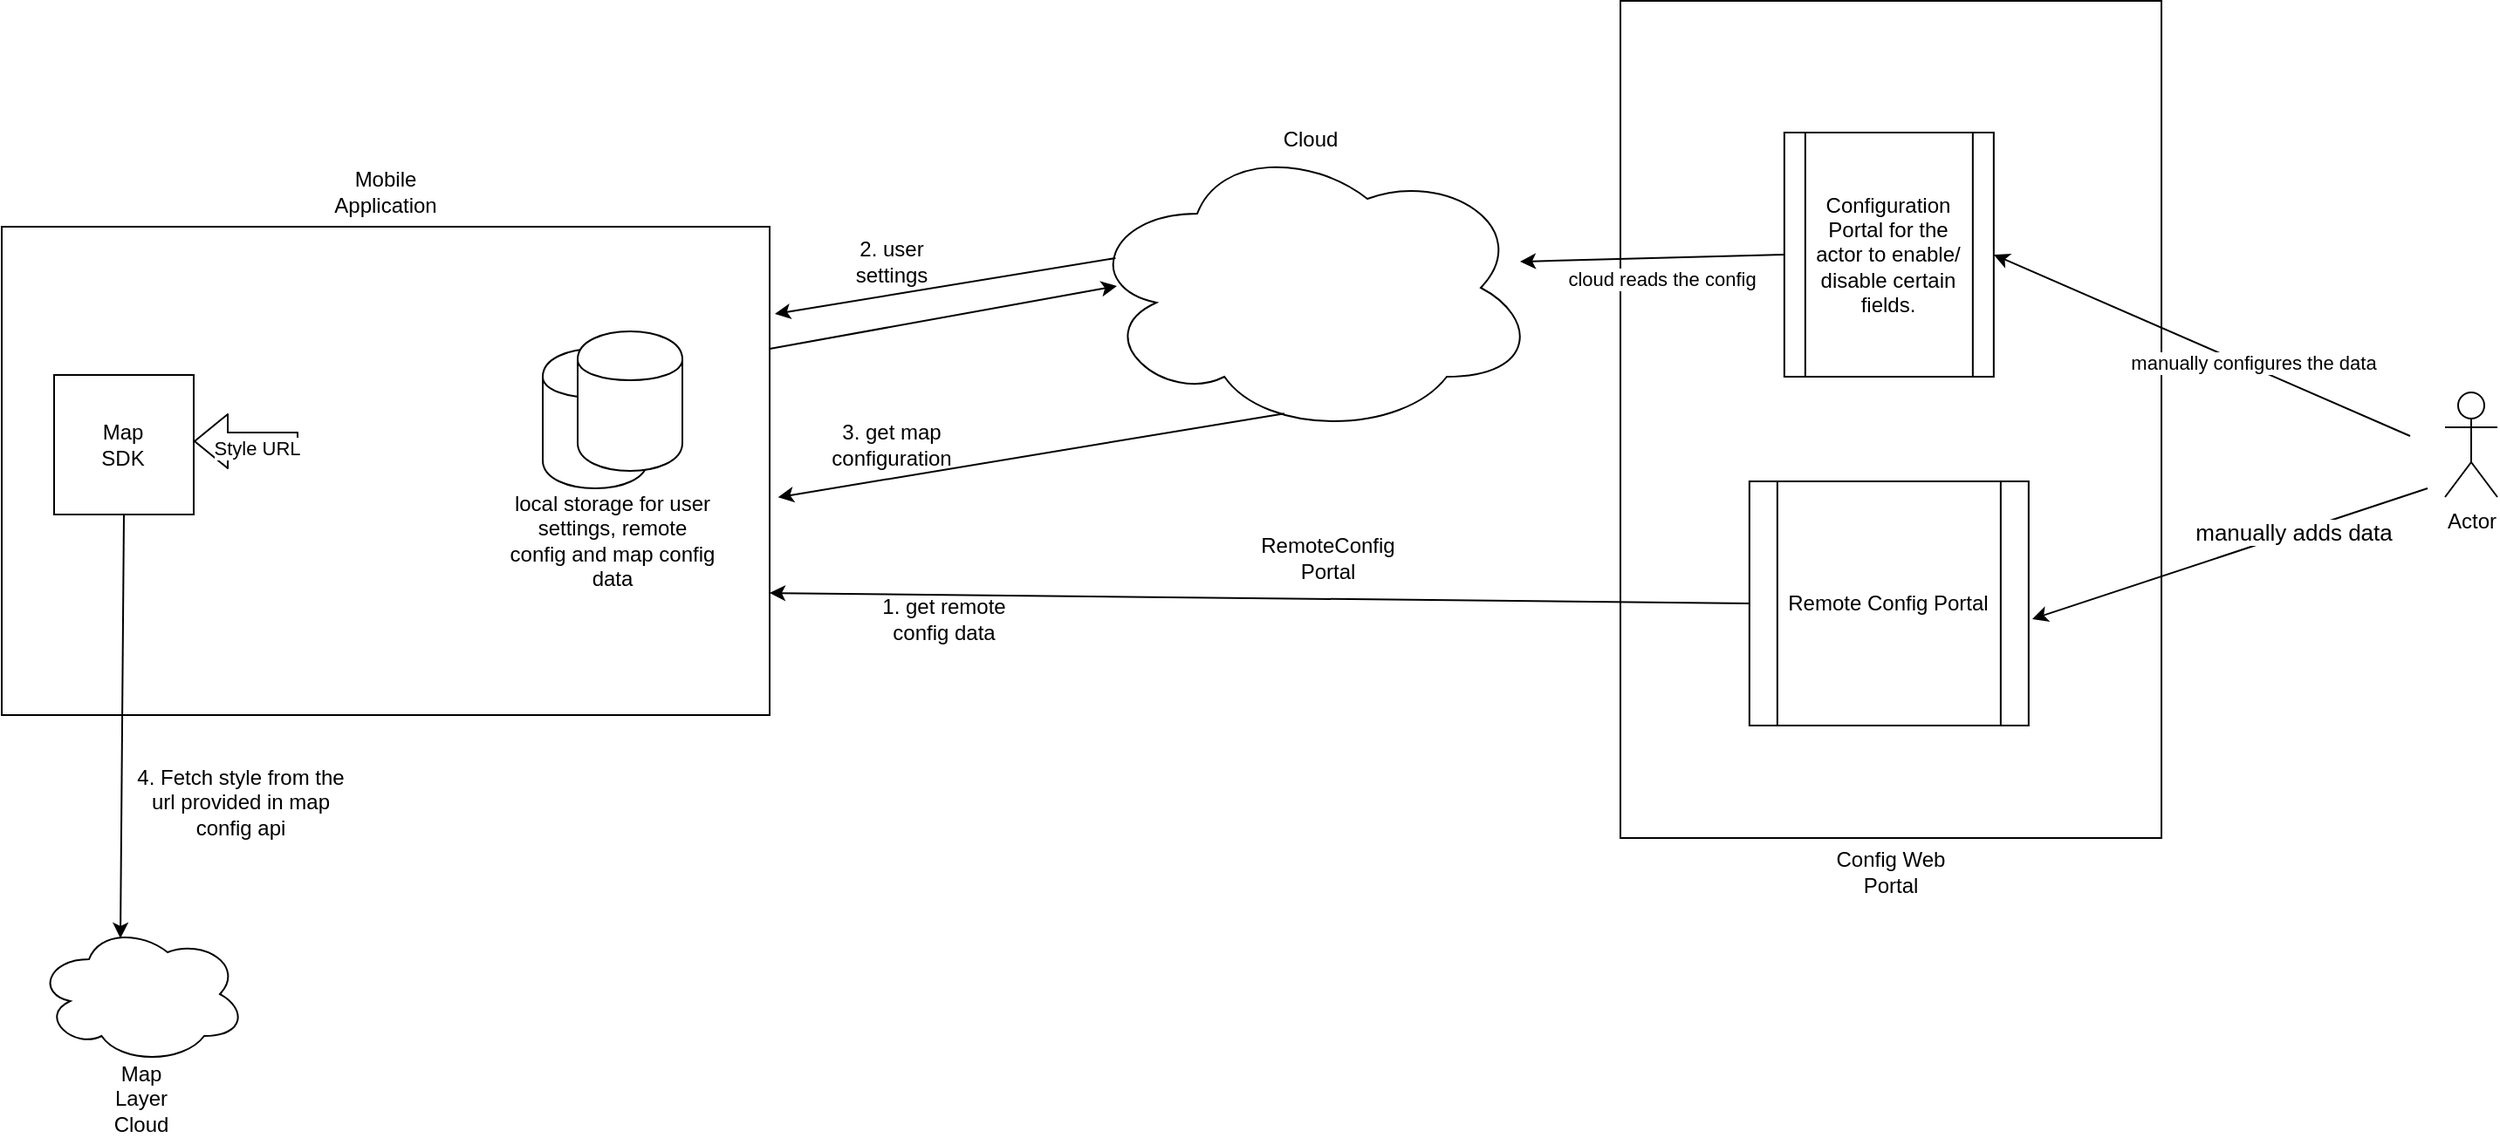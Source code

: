 <mxfile version="13.1.3" type="device"><diagram id="P6pRy0jTTcCRZcHw2tVJ" name="Page-1"><mxGraphModel dx="1123" dy="693" grid="1" gridSize="10" guides="1" tooltips="1" connect="1" arrows="1" fold="1" page="1" pageScale="1" pageWidth="827" pageHeight="1169" math="0" shadow="0"><root><mxCell id="0"/><mxCell id="1" parent="0"/><mxCell id="PumFEo-KJhVBUbOI1cc8-53" value="" style="rounded=0;whiteSpace=wrap;html=1;rotation=90;" vertex="1" parent="1"><mxGeometry x="1162.5" y="135.5" width="480" height="310" as="geometry"/></mxCell><mxCell id="PumFEo-KJhVBUbOI1cc8-8" value="" style="group" vertex="1" connectable="0" parent="1"><mxGeometry x="940" y="120" width="460" height="180" as="geometry"/></mxCell><mxCell id="PumFEo-KJhVBUbOI1cc8-2" value="" style="ellipse;shape=cloud;whiteSpace=wrap;html=1;" vertex="1" parent="PumFEo-KJhVBUbOI1cc8-8"><mxGeometry y="10" width="260" height="170" as="geometry"/></mxCell><mxCell id="PumFEo-KJhVBUbOI1cc8-5" value="Cloud" style="text;html=1;strokeColor=none;fillColor=none;align=center;verticalAlign=middle;whiteSpace=wrap;rounded=0;" vertex="1" parent="PumFEo-KJhVBUbOI1cc8-8"><mxGeometry x="110" width="40" height="20" as="geometry"/></mxCell><mxCell id="PumFEo-KJhVBUbOI1cc8-47" value="Configuration Portal for the actor to enable/ disable certain fields." style="shape=process;whiteSpace=wrap;html=1;backgroundOutline=1;" vertex="1" parent="PumFEo-KJhVBUbOI1cc8-8"><mxGeometry x="401.42" y="6" width="120" height="140" as="geometry"/></mxCell><mxCell id="PumFEo-KJhVBUbOI1cc8-49" value="" style="endArrow=classic;html=1;exitX=0;exitY=0.5;exitDx=0;exitDy=0;" edge="1" parent="PumFEo-KJhVBUbOI1cc8-8" source="PumFEo-KJhVBUbOI1cc8-47"><mxGeometry width="50" height="50" relative="1" as="geometry"><mxPoint x="330" y="80" as="sourcePoint"/><mxPoint x="250" y="80" as="targetPoint"/></mxGeometry></mxCell><mxCell id="PumFEo-KJhVBUbOI1cc8-51" value="cloud reads the config" style="edgeLabel;html=1;align=center;verticalAlign=middle;resizable=0;points=[];" vertex="1" connectable="0" parent="PumFEo-KJhVBUbOI1cc8-49"><mxGeometry x="0.228" y="-3" relative="1" as="geometry"><mxPoint x="21.96" y="14.53" as="offset"/></mxGeometry></mxCell><mxCell id="PumFEo-KJhVBUbOI1cc8-9" value="" style="group" vertex="1" connectable="0" parent="1"><mxGeometry x="1321.42" y="306" width="160" height="160" as="geometry"/></mxCell><mxCell id="PumFEo-KJhVBUbOI1cc8-3" value="Remote Config Portal" style="shape=process;whiteSpace=wrap;html=1;backgroundOutline=1;" vertex="1" parent="PumFEo-KJhVBUbOI1cc8-9"><mxGeometry y="20" width="160" height="140" as="geometry"/></mxCell><mxCell id="PumFEo-KJhVBUbOI1cc8-10" value="" style="endArrow=classic;html=1;exitX=0;exitY=0.5;exitDx=0;exitDy=0;entryX=1;entryY=0.75;entryDx=0;entryDy=0;" edge="1" parent="1" source="PumFEo-KJhVBUbOI1cc8-3" target="PumFEo-KJhVBUbOI1cc8-1"><mxGeometry width="50" height="50" relative="1" as="geometry"><mxPoint x="660" y="310" as="sourcePoint"/><mxPoint x="710" y="260" as="targetPoint"/></mxGeometry></mxCell><mxCell id="PumFEo-KJhVBUbOI1cc8-11" value="Actor" style="shape=umlActor;verticalLabelPosition=bottom;labelBackgroundColor=#ffffff;verticalAlign=top;html=1;outlineConnect=0;" vertex="1" parent="1"><mxGeometry x="1720" y="275" width="30" height="60" as="geometry"/></mxCell><mxCell id="PumFEo-KJhVBUbOI1cc8-16" value="1. get remote config data" style="text;html=1;strokeColor=none;fillColor=none;align=center;verticalAlign=middle;whiteSpace=wrap;rounded=0;" vertex="1" parent="1"><mxGeometry x="820" y="390" width="80" height="30" as="geometry"/></mxCell><mxCell id="PumFEo-KJhVBUbOI1cc8-17" value="" style="endArrow=classic;html=1;exitX=0.07;exitY=0.4;exitDx=0;exitDy=0;exitPerimeter=0;" edge="1" parent="1" source="PumFEo-KJhVBUbOI1cc8-2"><mxGeometry width="50" height="50" relative="1" as="geometry"><mxPoint x="850" y="270" as="sourcePoint"/><mxPoint x="763" y="230" as="targetPoint"/></mxGeometry></mxCell><mxCell id="PumFEo-KJhVBUbOI1cc8-18" value="" style="endArrow=classic;html=1;exitX=1;exitY=0.25;exitDx=0;exitDy=0;entryX=0.073;entryY=0.494;entryDx=0;entryDy=0;entryPerimeter=0;" edge="1" parent="1" source="PumFEo-KJhVBUbOI1cc8-1" target="PumFEo-KJhVBUbOI1cc8-2"><mxGeometry width="50" height="50" relative="1" as="geometry"><mxPoint x="790" y="290" as="sourcePoint"/><mxPoint x="970" y="230" as="targetPoint"/><Array as="points"/></mxGeometry></mxCell><mxCell id="PumFEo-KJhVBUbOI1cc8-19" value="" style="endArrow=classic;html=1;exitX=0.442;exitY=0.924;exitDx=0;exitDy=0;exitPerimeter=0;entryX=1.011;entryY=0.554;entryDx=0;entryDy=0;entryPerimeter=0;" edge="1" parent="1" source="PumFEo-KJhVBUbOI1cc8-2" target="PumFEo-KJhVBUbOI1cc8-1"><mxGeometry width="50" height="50" relative="1" as="geometry"><mxPoint x="850" y="270" as="sourcePoint"/><mxPoint x="900" y="220" as="targetPoint"/></mxGeometry></mxCell><mxCell id="PumFEo-KJhVBUbOI1cc8-20" value="2. user settings" style="text;html=1;strokeColor=none;fillColor=none;align=center;verticalAlign=middle;whiteSpace=wrap;rounded=0;" vertex="1" parent="1"><mxGeometry x="810" y="190" width="40" height="20" as="geometry"/></mxCell><mxCell id="PumFEo-KJhVBUbOI1cc8-21" value="3. get map configuration" style="text;html=1;strokeColor=none;fillColor=none;align=center;verticalAlign=middle;whiteSpace=wrap;rounded=0;" vertex="1" parent="1"><mxGeometry x="810" y="295" width="40" height="20" as="geometry"/></mxCell><mxCell id="PumFEo-KJhVBUbOI1cc8-22" value="" style="endArrow=classic;html=1;entryX=1.013;entryY=0.564;entryDx=0;entryDy=0;entryPerimeter=0;" edge="1" parent="1" target="PumFEo-KJhVBUbOI1cc8-3"><mxGeometry width="50" height="50" relative="1" as="geometry"><mxPoint x="1710" y="330" as="sourcePoint"/><mxPoint x="1230" y="280" as="targetPoint"/></mxGeometry></mxCell><mxCell id="PumFEo-KJhVBUbOI1cc8-54" value="&lt;font style=&quot;font-size: 13px&quot;&gt;manually adds data&lt;/font&gt;" style="edgeLabel;html=1;align=center;verticalAlign=middle;resizable=0;points=[];" vertex="1" connectable="0" parent="PumFEo-KJhVBUbOI1cc8-22"><mxGeometry x="-0.319" relative="1" as="geometry"><mxPoint y="-1" as="offset"/></mxGeometry></mxCell><mxCell id="PumFEo-KJhVBUbOI1cc8-6" value="RemoteConfig Portal" style="text;html=1;strokeColor=none;fillColor=none;align=center;verticalAlign=middle;whiteSpace=wrap;rounded=0;" vertex="1" parent="1"><mxGeometry x="1060" y="360" width="40" height="20" as="geometry"/></mxCell><mxCell id="PumFEo-KJhVBUbOI1cc8-7" value="" style="group" vertex="1" connectable="0" parent="1"><mxGeometry x="320" y="150" width="440" height="310" as="geometry"/></mxCell><mxCell id="PumFEo-KJhVBUbOI1cc8-1" value="" style="rounded=0;whiteSpace=wrap;html=1;" vertex="1" parent="PumFEo-KJhVBUbOI1cc8-7"><mxGeometry y="30" width="440" height="280" as="geometry"/></mxCell><mxCell id="PumFEo-KJhVBUbOI1cc8-4" value="Mobile Application" style="text;html=1;strokeColor=none;fillColor=none;align=center;verticalAlign=middle;whiteSpace=wrap;rounded=0;" vertex="1" parent="PumFEo-KJhVBUbOI1cc8-7"><mxGeometry x="175" width="90" height="20" as="geometry"/></mxCell><mxCell id="PumFEo-KJhVBUbOI1cc8-32" value="" style="group" vertex="1" connectable="0" parent="PumFEo-KJhVBUbOI1cc8-7"><mxGeometry x="290" y="90" width="120" height="150" as="geometry"/></mxCell><mxCell id="PumFEo-KJhVBUbOI1cc8-30" value="" style="shape=cylinder;whiteSpace=wrap;html=1;boundedLbl=1;backgroundOutline=1;" vertex="1" parent="PumFEo-KJhVBUbOI1cc8-32"><mxGeometry x="20" y="10" width="60" height="80" as="geometry"/></mxCell><mxCell id="PumFEo-KJhVBUbOI1cc8-26" value="" style="shape=cylinder;whiteSpace=wrap;html=1;boundedLbl=1;backgroundOutline=1;" vertex="1" parent="PumFEo-KJhVBUbOI1cc8-32"><mxGeometry x="40" width="60" height="80" as="geometry"/></mxCell><mxCell id="PumFEo-KJhVBUbOI1cc8-29" value="local storage for user settings, remote config and map config data" style="text;html=1;strokeColor=none;fillColor=none;align=center;verticalAlign=middle;whiteSpace=wrap;rounded=0;" vertex="1" parent="PumFEo-KJhVBUbOI1cc8-32"><mxGeometry y="90" width="120" height="60" as="geometry"/></mxCell><mxCell id="PumFEo-KJhVBUbOI1cc8-37" value="" style="group" vertex="1" connectable="0" parent="PumFEo-KJhVBUbOI1cc8-7"><mxGeometry x="30" y="115" width="80" height="80" as="geometry"/></mxCell><mxCell id="PumFEo-KJhVBUbOI1cc8-36" value="" style="whiteSpace=wrap;html=1;aspect=fixed;" vertex="1" parent="PumFEo-KJhVBUbOI1cc8-37"><mxGeometry width="80" height="80" as="geometry"/></mxCell><mxCell id="PumFEo-KJhVBUbOI1cc8-34" value="Map SDK" style="text;html=1;strokeColor=none;fillColor=none;align=center;verticalAlign=middle;whiteSpace=wrap;rounded=0;" vertex="1" parent="PumFEo-KJhVBUbOI1cc8-37"><mxGeometry x="26.286" y="32.143" width="27.429" height="15.714" as="geometry"/></mxCell><mxCell id="PumFEo-KJhVBUbOI1cc8-41" value="" style="shape=flexArrow;endArrow=classic;html=1;" edge="1" parent="1"><mxGeometry width="50" height="50" relative="1" as="geometry"><mxPoint x="490" y="303" as="sourcePoint"/><mxPoint x="430" y="303" as="targetPoint"/></mxGeometry></mxCell><mxCell id="PumFEo-KJhVBUbOI1cc8-42" value="Style URL" style="edgeLabel;html=1;align=center;verticalAlign=middle;resizable=0;points=[];" vertex="1" connectable="0" parent="PumFEo-KJhVBUbOI1cc8-41"><mxGeometry x="-0.2" y="4" relative="1" as="geometry"><mxPoint as="offset"/></mxGeometry></mxCell><mxCell id="PumFEo-KJhVBUbOI1cc8-43" value="" style="ellipse;shape=cloud;whiteSpace=wrap;html=1;" vertex="1" parent="1"><mxGeometry x="340" y="580" width="120" height="80" as="geometry"/></mxCell><mxCell id="PumFEo-KJhVBUbOI1cc8-44" value="" style="endArrow=classic;html=1;exitX=0.5;exitY=1;exitDx=0;exitDy=0;entryX=0.4;entryY=0.1;entryDx=0;entryDy=0;entryPerimeter=0;" edge="1" parent="1" source="PumFEo-KJhVBUbOI1cc8-36" target="PumFEo-KJhVBUbOI1cc8-43"><mxGeometry width="50" height="50" relative="1" as="geometry"><mxPoint x="350" y="390" as="sourcePoint"/><mxPoint x="620" y="400" as="targetPoint"/></mxGeometry></mxCell><mxCell id="PumFEo-KJhVBUbOI1cc8-45" value="Map Layer&lt;br&gt;Cloud&lt;br&gt;" style="text;html=1;strokeColor=none;fillColor=none;align=center;verticalAlign=middle;whiteSpace=wrap;rounded=0;" vertex="1" parent="1"><mxGeometry x="380" y="670" width="40" height="20" as="geometry"/></mxCell><mxCell id="PumFEo-KJhVBUbOI1cc8-46" value="4. Fetch style from the url provided in map config api" style="text;html=1;strokeColor=none;fillColor=none;align=center;verticalAlign=middle;whiteSpace=wrap;rounded=0;" vertex="1" parent="1"><mxGeometry x="394" y="500" width="126" height="20" as="geometry"/></mxCell><mxCell id="PumFEo-KJhVBUbOI1cc8-50" value="" style="endArrow=classic;html=1;entryX=1;entryY=0.5;entryDx=0;entryDy=0;" edge="1" parent="1" target="PumFEo-KJhVBUbOI1cc8-47"><mxGeometry width="50" height="50" relative="1" as="geometry"><mxPoint x="1700" y="300" as="sourcePoint"/><mxPoint x="1410" y="200" as="targetPoint"/></mxGeometry></mxCell><mxCell id="PumFEo-KJhVBUbOI1cc8-62" value="manually configures the data" style="edgeLabel;html=1;align=center;verticalAlign=middle;resizable=0;points=[];" vertex="1" connectable="0" parent="PumFEo-KJhVBUbOI1cc8-50"><mxGeometry x="-0.233" y="-3" relative="1" as="geometry"><mxPoint as="offset"/></mxGeometry></mxCell><mxCell id="PumFEo-KJhVBUbOI1cc8-60" value="Config Web Portal" style="text;html=1;strokeColor=none;fillColor=none;align=center;verticalAlign=middle;whiteSpace=wrap;rounded=0;" vertex="1" parent="1"><mxGeometry x="1366.25" y="540" width="72.5" height="20" as="geometry"/></mxCell></root></mxGraphModel></diagram></mxfile>